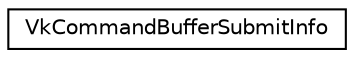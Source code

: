 digraph "Graphical Class Hierarchy"
{
 // LATEX_PDF_SIZE
  edge [fontname="Helvetica",fontsize="10",labelfontname="Helvetica",labelfontsize="10"];
  node [fontname="Helvetica",fontsize="10",shape=record];
  rankdir="LR";
  Node0 [label="VkCommandBufferSubmitInfo",height=0.2,width=0.4,color="black", fillcolor="white", style="filled",URL="$structVkCommandBufferSubmitInfo.html",tooltip=" "];
}
